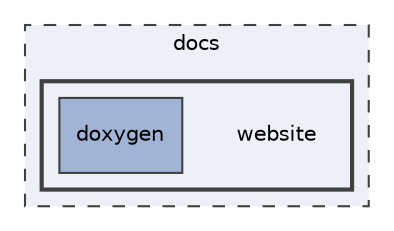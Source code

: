 digraph "website"
{
 // LATEX_PDF_SIZE
  edge [fontname="Helvetica",fontsize="10",labelfontname="Helvetica",labelfontsize="10"];
  node [fontname="Helvetica",fontsize="10",shape=record];
  compound=true
  subgraph clusterdir_49e56c817e5e54854c35e136979f97ca {
    graph [ bgcolor="#edf0f7", pencolor="grey25", style="filled,dashed,", label="docs", fontname="Helvetica", fontsize="10", URL="dir_49e56c817e5e54854c35e136979f97ca.html"]
  subgraph clusterdir_76647a20f67072813b41baec4070928d {
    graph [ bgcolor="#edf0f7", pencolor="grey25", style="filled,bold,", label="", fontname="Helvetica", fontsize="10", URL="dir_76647a20f67072813b41baec4070928d.html"]
    dir_76647a20f67072813b41baec4070928d [shape=plaintext, label="website"];
  dir_31c6e3fbdd6752b575537a12b093a755 [shape=box, label="doxygen", style="filled,", fillcolor="#a2b4d6", color="grey25", URL="dir_31c6e3fbdd6752b575537a12b093a755.html"];
  }
  }
}
